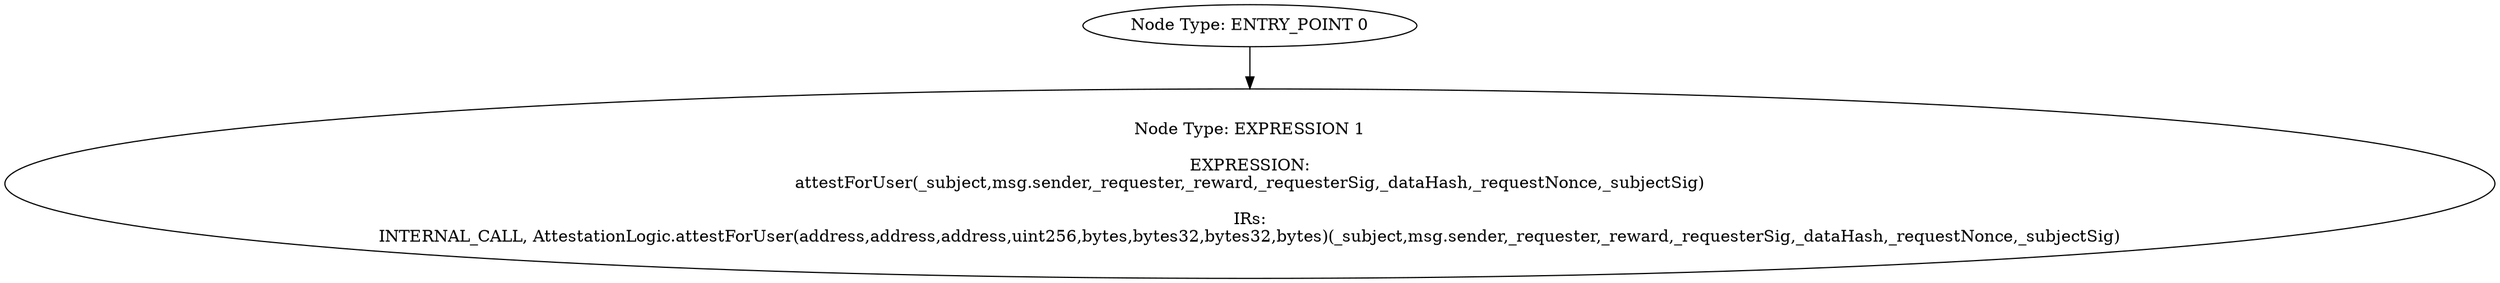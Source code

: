 digraph{
0[label="Node Type: ENTRY_POINT 0
"];
0->1;
1[label="Node Type: EXPRESSION 1

EXPRESSION:
attestForUser(_subject,msg.sender,_requester,_reward,_requesterSig,_dataHash,_requestNonce,_subjectSig)

IRs:
INTERNAL_CALL, AttestationLogic.attestForUser(address,address,address,uint256,bytes,bytes32,bytes32,bytes)(_subject,msg.sender,_requester,_reward,_requesterSig,_dataHash,_requestNonce,_subjectSig)"];
}
